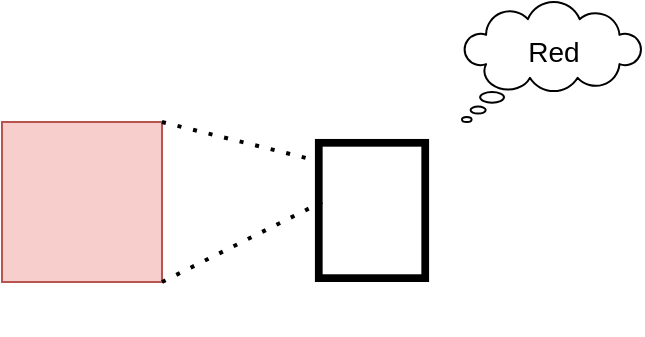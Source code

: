 <mxfile version="20.7.4"><diagram id="XMZcJAZhLctjY3Dr57YP" name="Page-1"><mxGraphModel dx="1194" dy="767" grid="1" gridSize="10" guides="1" tooltips="1" connect="0" arrows="0" fold="1" page="1" pageScale="1" pageWidth="827" pageHeight="1169" math="0" shadow="0"><root><mxCell id="0"/><mxCell id="1" parent="0"/><mxCell id="1jmXDz88QmgMSYjN1pMM-1" value="" style="whiteSpace=wrap;html=1;aspect=fixed;fillColor=#f8cecc;strokeColor=#b85450;" parent="1" vertex="1"><mxGeometry x="160" y="240" width="80" height="80" as="geometry"/></mxCell><mxCell id="1jmXDz88QmgMSYjN1pMM-2" value="" style="whiteSpace=wrap;html=1;shape=mxgraph.basic.cloud_callout" parent="1" vertex="1"><mxGeometry x="390" y="180" width="90" height="60" as="geometry"/></mxCell><mxCell id="1jmXDz88QmgMSYjN1pMM-3" value="&lt;font style=&quot;font-size: 104px;&quot;&gt;🤖&lt;/font&gt;" style="text;html=1;strokeColor=none;fillColor=none;align=center;verticalAlign=middle;whiteSpace=wrap;rounded=0;" parent="1" vertex="1"><mxGeometry x="335" y="279" width="20" height="10" as="geometry"/></mxCell><mxCell id="1jmXDz88QmgMSYjN1pMM-5" value="Red" style="text;html=1;strokeColor=none;fillColor=none;align=center;verticalAlign=middle;whiteSpace=wrap;rounded=0;fontSize=14;" parent="1" vertex="1"><mxGeometry x="406" y="190" width="60" height="30" as="geometry"/></mxCell><mxCell id="1jmXDz88QmgMSYjN1pMM-6" value="" style="endArrow=none;dashed=1;html=1;dashPattern=1 3;strokeWidth=2;rounded=0;fontSize=14;exitX=1;exitY=1;exitDx=0;exitDy=0;" parent="1" source="1jmXDz88QmgMSYjN1pMM-1" edge="1"><mxGeometry width="50" height="50" relative="1" as="geometry"><mxPoint x="260" y="350" as="sourcePoint"/><mxPoint x="320" y="280" as="targetPoint"/></mxGeometry></mxCell><mxCell id="1jmXDz88QmgMSYjN1pMM-7" value="" style="endArrow=none;dashed=1;html=1;dashPattern=1 3;strokeWidth=2;rounded=0;fontSize=14;exitX=1;exitY=1;exitDx=0;exitDy=0;" parent="1" edge="1"><mxGeometry width="50" height="50" relative="1" as="geometry"><mxPoint x="240" y="240" as="sourcePoint"/><mxPoint x="320" y="260" as="targetPoint"/></mxGeometry></mxCell></root></mxGraphModel></diagram></mxfile>